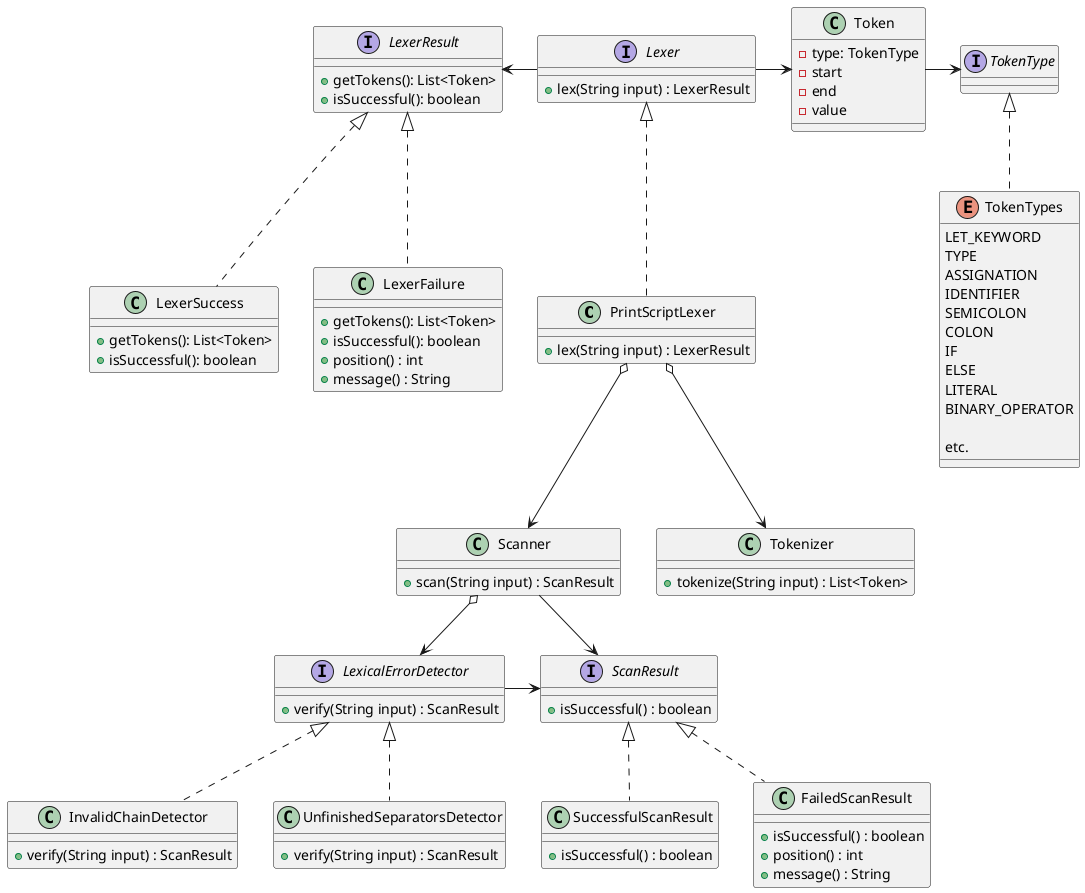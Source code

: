 @startuml

class PrintScriptLexer implements Lexer {
    + lex(String input) : LexerResult
}

interface Lexer {
    + lex(String input) : LexerResult
}

class Token {
- type: TokenType
- start
- end
- value
}
interface TokenType {
}
enum TokenTypes implements TokenType {
LET_KEYWORD
TYPE
ASSIGNATION
IDENTIFIER
SEMICOLON
COLON
IF
ELSE
LITERAL
BINARY_OPERATOR

etc.
}

class Scanner {
    + scan(String input) : ScanResult
}

interface LexicalErrorDetector {
    + verify(String input) : ScanResult
}

class InvalidChainDetector implements LexicalErrorDetector {
    + verify(String input) : ScanResult
}

class UnfinishedSeparatorsDetector implements LexicalErrorDetector {
    + verify(String input) : ScanResult
}

class Tokenizer {
    + tokenize(String input) : List<Token>
}

interface ScanResult {
    + isSuccessful() : boolean
}

class SuccessfulScanResult implements ScanResult {
    + isSuccessful() : boolean
}

class FailedScanResult implements ScanResult {
    + isSuccessful() : boolean
    + position() : int
    + message() : String
}

interface LexerResult {
    + getTokens(): List<Token>
    + isSuccessful(): boolean
}

class LexerSuccess implements LexerResult {
    + getTokens(): List<Token>
    + isSuccessful(): boolean
}

class LexerFailure implements LexerResult {
    + getTokens(): List<Token>
    + isSuccessful(): boolean
    + position() : int
    + message() : String
}

Scanner --> ScanResult

PrintScriptLexer o--> Scanner
PrintScriptLexer o--> Tokenizer
Scanner o--> LexicalErrorDetector
LexicalErrorDetector -> ScanResult
LexerResult <- Lexer

Lexer -> Token

Token -> TokenType

@enduml